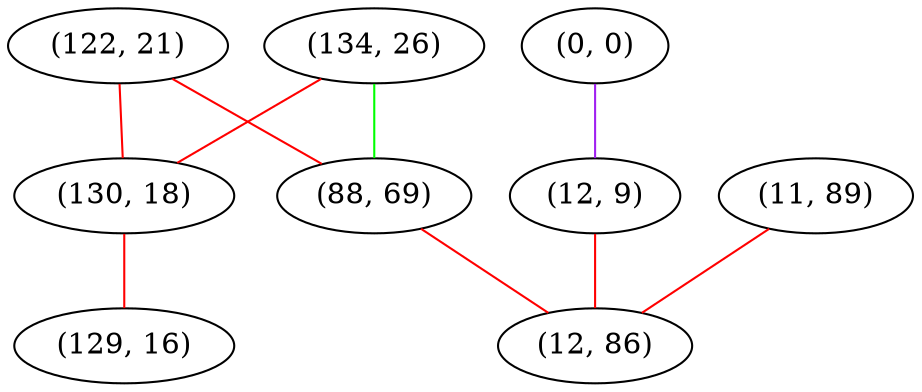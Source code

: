 graph "" {
"(122, 21)";
"(134, 26)";
"(130, 18)";
"(129, 16)";
"(88, 69)";
"(0, 0)";
"(11, 89)";
"(12, 9)";
"(12, 86)";
"(122, 21)" -- "(88, 69)"  [color=red, key=0, weight=1];
"(122, 21)" -- "(130, 18)"  [color=red, key=0, weight=1];
"(134, 26)" -- "(88, 69)"  [color=green, key=0, weight=2];
"(134, 26)" -- "(130, 18)"  [color=red, key=0, weight=1];
"(130, 18)" -- "(129, 16)"  [color=red, key=0, weight=1];
"(88, 69)" -- "(12, 86)"  [color=red, key=0, weight=1];
"(0, 0)" -- "(12, 9)"  [color=purple, key=0, weight=4];
"(11, 89)" -- "(12, 86)"  [color=red, key=0, weight=1];
"(12, 9)" -- "(12, 86)"  [color=red, key=0, weight=1];
}
